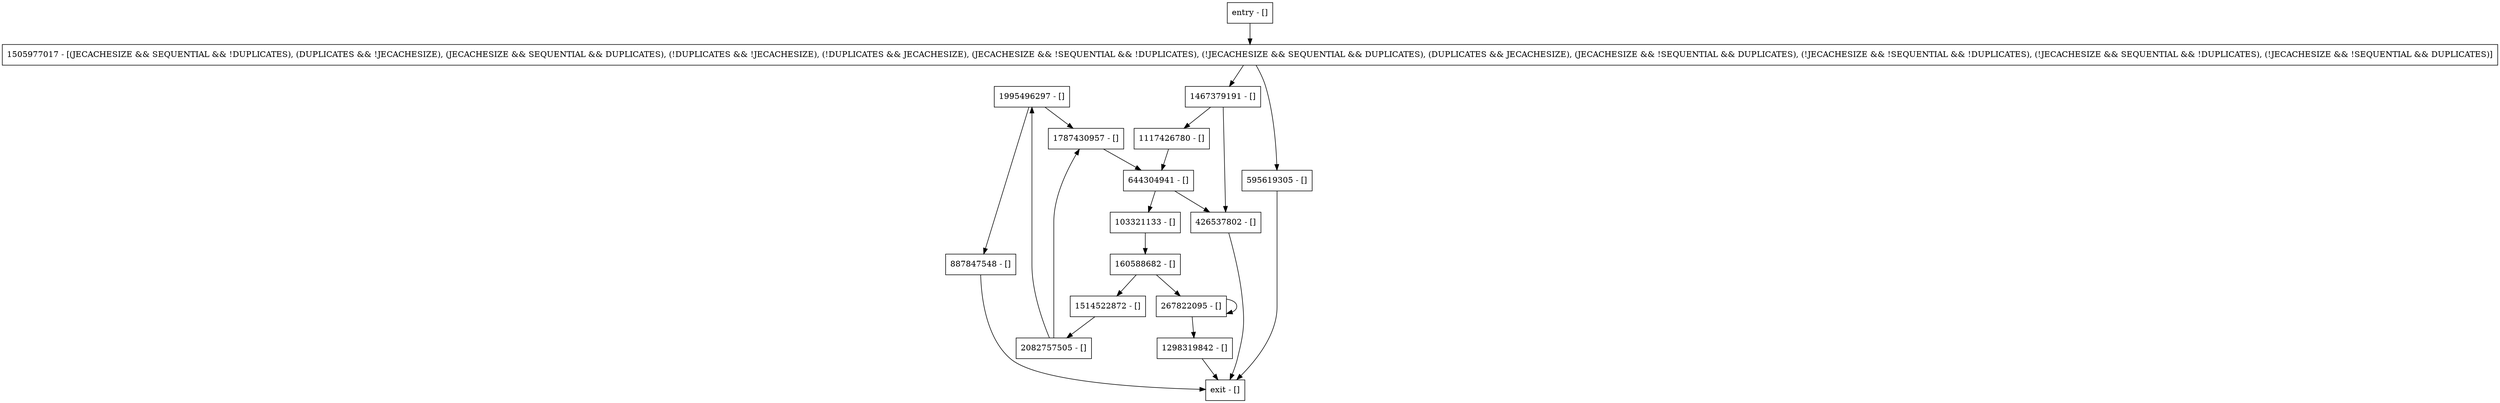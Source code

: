 digraph release {
node [shape=record];
595619305 [label="595619305 - []"];
644304941 [label="644304941 - []"];
160588682 [label="160588682 - []"];
887847548 [label="887847548 - []"];
1514522872 [label="1514522872 - []"];
1505977017 [label="1505977017 - [(JECACHESIZE && SEQUENTIAL && !DUPLICATES), (DUPLICATES && !JECACHESIZE), (JECACHESIZE && SEQUENTIAL && DUPLICATES), (!DUPLICATES && !JECACHESIZE), (!DUPLICATES && JECACHESIZE), (JECACHESIZE && !SEQUENTIAL && !DUPLICATES), (!JECACHESIZE && SEQUENTIAL && DUPLICATES), (DUPLICATES && JECACHESIZE), (JECACHESIZE && !SEQUENTIAL && DUPLICATES), (!JECACHESIZE && !SEQUENTIAL && !DUPLICATES), (!JECACHESIZE && SEQUENTIAL && !DUPLICATES), (!JECACHESIZE && !SEQUENTIAL && DUPLICATES)]"];
1467379191 [label="1467379191 - []"];
entry [label="entry - []"];
exit [label="exit - []"];
426537802 [label="426537802 - []"];
1995496297 [label="1995496297 - []"];
1117426780 [label="1117426780 - []"];
1787430957 [label="1787430957 - []"];
1298319842 [label="1298319842 - []"];
267822095 [label="267822095 - []"];
2082757505 [label="2082757505 - []"];
103321133 [label="103321133 - []"];
entry;
exit;
595619305 -> exit;
644304941 -> 426537802;
644304941 -> 103321133;
160588682 -> 1514522872;
160588682 -> 267822095;
887847548 -> exit;
1514522872 -> 2082757505;
1505977017 -> 595619305;
1505977017 -> 1467379191;
1467379191 -> 426537802;
1467379191 -> 1117426780;
entry -> 1505977017;
426537802 -> exit;
1995496297 -> 887847548;
1995496297 -> 1787430957;
1117426780 -> 644304941;
1787430957 -> 644304941;
1298319842 -> exit;
267822095 -> 1298319842;
267822095 -> 267822095;
2082757505 -> 1995496297;
2082757505 -> 1787430957;
103321133 -> 160588682;
}
